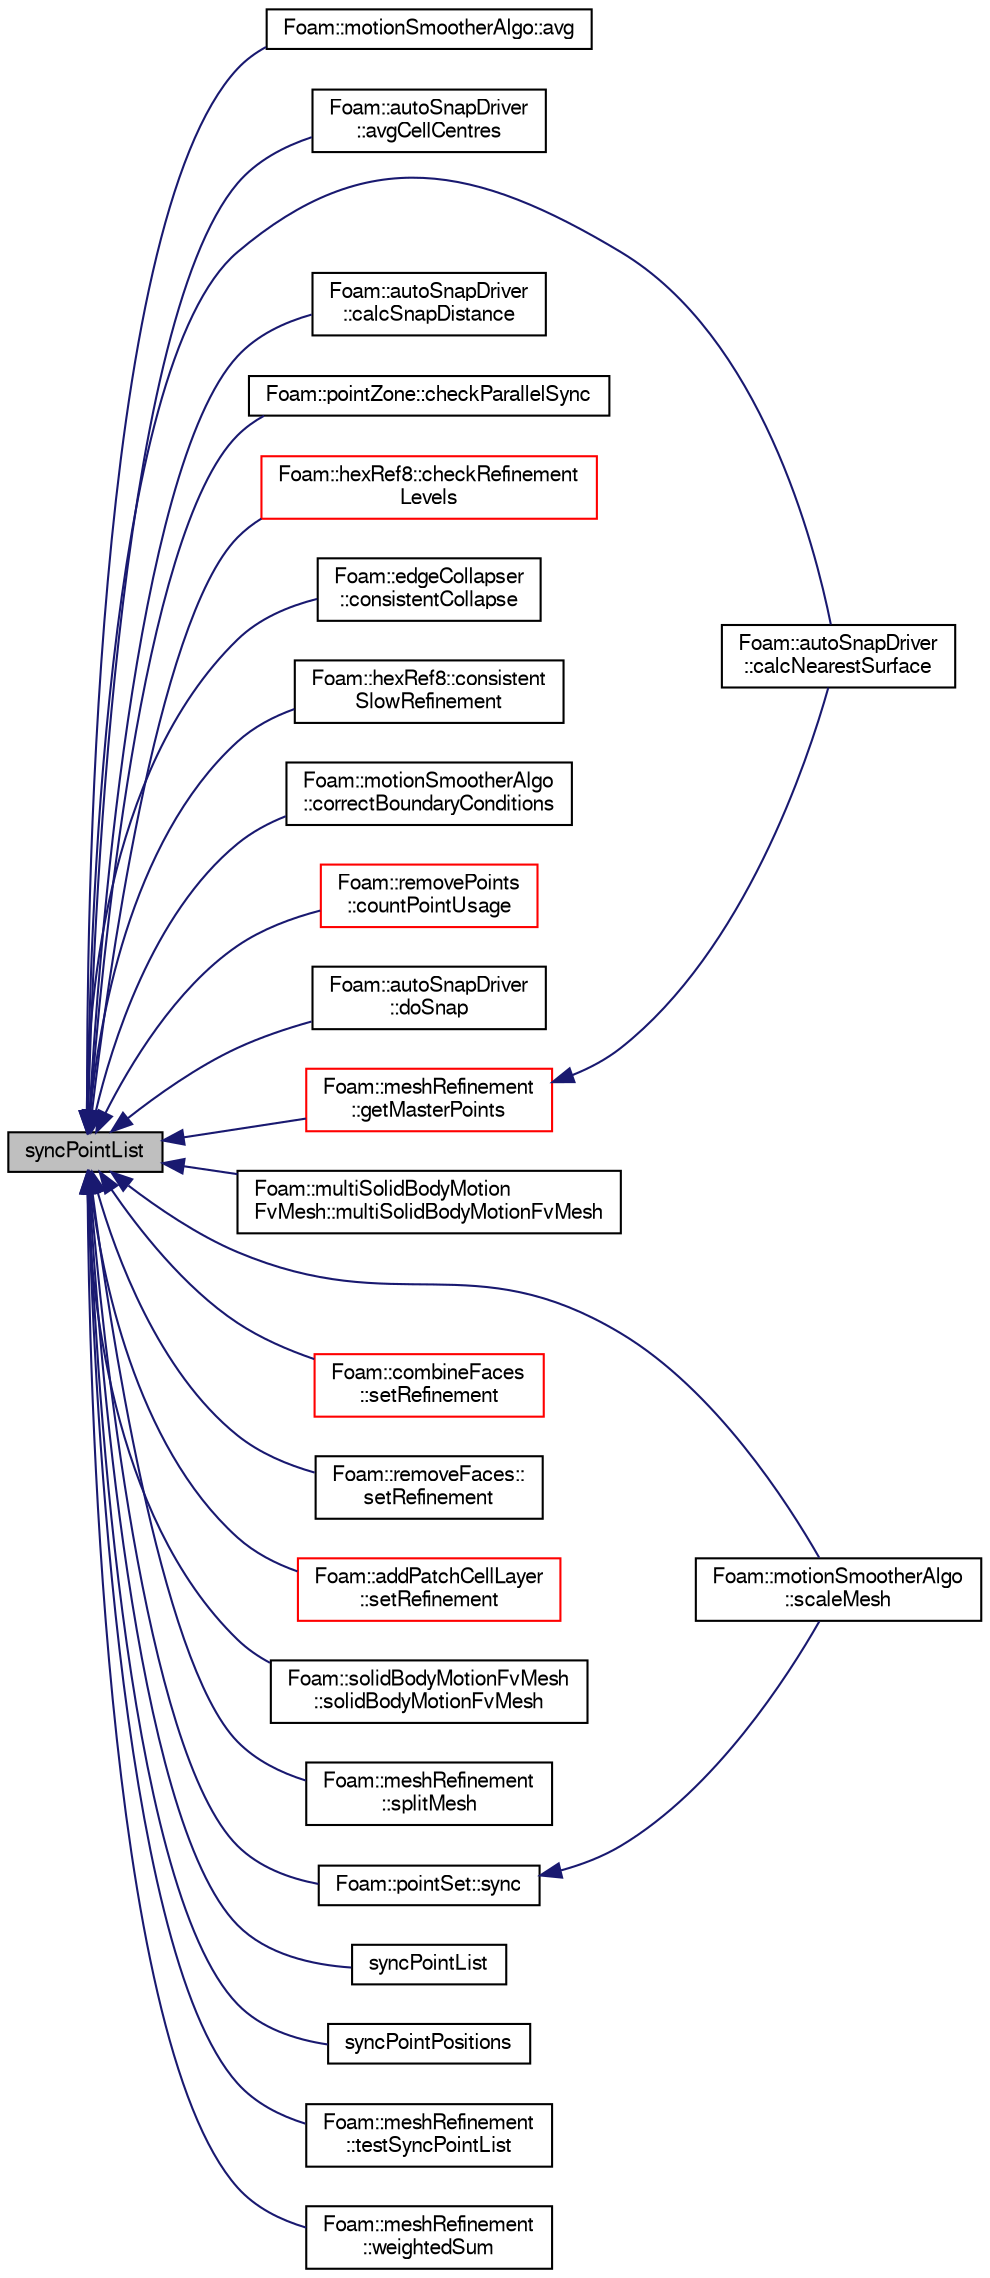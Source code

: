 digraph "syncPointList"
{
  bgcolor="transparent";
  edge [fontname="FreeSans",fontsize="10",labelfontname="FreeSans",labelfontsize="10"];
  node [fontname="FreeSans",fontsize="10",shape=record];
  rankdir="LR";
  Node1 [label="syncPointList",height=0.2,width=0.4,color="black", fillcolor="grey75", style="filled" fontcolor="black"];
  Node1 -> Node2 [dir="back",color="midnightblue",fontsize="10",style="solid",fontname="FreeSans"];
  Node2 [label="Foam::motionSmootherAlgo::avg",height=0.2,width=0.4,color="black",URL="$a01487.html#aa6f9c7ebb447ccec834e8f5689fdebb5"];
  Node1 -> Node3 [dir="back",color="midnightblue",fontsize="10",style="solid",fontname="FreeSans"];
  Node3 [label="Foam::autoSnapDriver\l::avgCellCentres",height=0.2,width=0.4,color="black",URL="$a00079.html#a9a5472df0725c810bc826b246e36068b",tooltip="Helper: calculate average cell centre per point. "];
  Node1 -> Node4 [dir="back",color="midnightblue",fontsize="10",style="solid",fontname="FreeSans"];
  Node4 [label="Foam::autoSnapDriver\l::calcNearestSurface",height=0.2,width=0.4,color="black",URL="$a00079.html#a0a334a64613ee0c208d8edf18306bcf2",tooltip="Per patch point calculate point on nearest surface. Set as. "];
  Node1 -> Node5 [dir="back",color="midnightblue",fontsize="10",style="solid",fontname="FreeSans"];
  Node5 [label="Foam::autoSnapDriver\l::calcSnapDistance",height=0.2,width=0.4,color="black",URL="$a00079.html#afd4d0bc8076355e778a983cde07f58af",tooltip="Calculate edge length per patch point. "];
  Node1 -> Node6 [dir="back",color="midnightblue",fontsize="10",style="solid",fontname="FreeSans"];
  Node6 [label="Foam::pointZone::checkParallelSync",height=0.2,width=0.4,color="black",URL="$a01849.html#a490c98638239707d88ebb005c84997cf",tooltip="Check whether zone is synchronised across coupled boundaries. Return. "];
  Node1 -> Node7 [dir="back",color="midnightblue",fontsize="10",style="solid",fontname="FreeSans"];
  Node7 [label="Foam::hexRef8::checkRefinement\lLevels",height=0.2,width=0.4,color="red",URL="$a00980.html#ab028a1a533caf17855cfb00260729f3c",tooltip="Debug: Check 2:1 consistency across faces. "];
  Node1 -> Node8 [dir="back",color="midnightblue",fontsize="10",style="solid",fontname="FreeSans"];
  Node8 [label="Foam::edgeCollapser\l::consistentCollapse",height=0.2,width=0.4,color="black",URL="$a00591.html#a70ec95413552469153a76deff350a0d5",tooltip="Ensure that the collapse is parallel consistent and update. "];
  Node1 -> Node9 [dir="back",color="midnightblue",fontsize="10",style="solid",fontname="FreeSans"];
  Node9 [label="Foam::hexRef8::consistent\lSlowRefinement",height=0.2,width=0.4,color="black",URL="$a00980.html#aeb54557fb67f4384c1d524d031d65e71",tooltip="Like consistentRefinement but slower: "];
  Node1 -> Node10 [dir="back",color="midnightblue",fontsize="10",style="solid",fontname="FreeSans"];
  Node10 [label="Foam::motionSmootherAlgo\l::correctBoundaryConditions",height=0.2,width=0.4,color="black",URL="$a01487.html#a05d184b200b1ed01aecb634089abaa9b",tooltip="Special correctBoundaryConditions which evaluates fixedValue. "];
  Node1 -> Node11 [dir="back",color="midnightblue",fontsize="10",style="solid",fontname="FreeSans"];
  Node11 [label="Foam::removePoints\l::countPointUsage",height=0.2,width=0.4,color="red",URL="$a02099.html#a6884eaacac39541b80b52140262aecdd",tooltip="Mark in pointCanBeDeleted the points that can be deleted. "];
  Node1 -> Node12 [dir="back",color="midnightblue",fontsize="10",style="solid",fontname="FreeSans"];
  Node12 [label="Foam::autoSnapDriver\l::doSnap",height=0.2,width=0.4,color="black",URL="$a00079.html#adf0870a8be4483ecdb73b26b20d027ee"];
  Node1 -> Node13 [dir="back",color="midnightblue",fontsize="10",style="solid",fontname="FreeSans"];
  Node13 [label="Foam::meshRefinement\l::getMasterPoints",height=0.2,width=0.4,color="red",URL="$a01428.html#ab7f36dd5e2a0f638f316332f5e355ea6",tooltip="Determine master point for subset of points. If coupled. "];
  Node13 -> Node4 [dir="back",color="midnightblue",fontsize="10",style="solid",fontname="FreeSans"];
  Node1 -> Node14 [dir="back",color="midnightblue",fontsize="10",style="solid",fontname="FreeSans"];
  Node14 [label="Foam::multiSolidBodyMotion\lFvMesh::multiSolidBodyMotionFvMesh",height=0.2,width=0.4,color="black",URL="$a01514.html#a51e921d3df17b3742d31ef77f0732942",tooltip="Construct from IOobject. "];
  Node1 -> Node15 [dir="back",color="midnightblue",fontsize="10",style="solid",fontname="FreeSans"];
  Node15 [label="Foam::motionSmootherAlgo\l::scaleMesh",height=0.2,width=0.4,color="black",URL="$a01487.html#a32bff44040e6dbc2f185cba89bcacd6d",tooltip="Move mesh with externally provided mesh constraints. "];
  Node1 -> Node16 [dir="back",color="midnightblue",fontsize="10",style="solid",fontname="FreeSans"];
  Node16 [label="Foam::combineFaces\l::setRefinement",height=0.2,width=0.4,color="red",URL="$a00307.html#a67d2bb0d6cac2b27ae250df417ef6942",tooltip="Play commands into polyTopoChange to combine faces. Gets. "];
  Node1 -> Node17 [dir="back",color="midnightblue",fontsize="10",style="solid",fontname="FreeSans"];
  Node17 [label="Foam::removeFaces::\lsetRefinement",height=0.2,width=0.4,color="black",URL="$a02096.html#ab93e03b88d5ddae1a2a9b101a73f01e6",tooltip="Play commands into polyTopoChange to remove faces. "];
  Node1 -> Node18 [dir="back",color="midnightblue",fontsize="10",style="solid",fontname="FreeSans"];
  Node18 [label="Foam::addPatchCellLayer\l::setRefinement",height=0.2,width=0.4,color="red",URL="$a00025.html#a9488cb0518f21b76444c508cc9658d64",tooltip="Play commands into polyTopoChange to create layers on top. "];
  Node1 -> Node19 [dir="back",color="midnightblue",fontsize="10",style="solid",fontname="FreeSans"];
  Node19 [label="Foam::solidBodyMotionFvMesh\l::solidBodyMotionFvMesh",height=0.2,width=0.4,color="black",URL="$a02298.html#af7e61ff685d96a6e136432a028e3e50d",tooltip="Construct from IOobject. "];
  Node1 -> Node20 [dir="back",color="midnightblue",fontsize="10",style="solid",fontname="FreeSans"];
  Node20 [label="Foam::meshRefinement\l::splitMesh",height=0.2,width=0.4,color="black",URL="$a01428.html#a08f4ea0b833b94c474aa41d492a55d31",tooltip="Split off (with optional buffer layers) unreachable areas. "];
  Node1 -> Node21 [dir="back",color="midnightblue",fontsize="10",style="solid",fontname="FreeSans"];
  Node21 [label="Foam::pointSet::sync",height=0.2,width=0.4,color="black",URL="$a01843.html#aa7fca4a1afef0062c91f4d1e3776659d",tooltip="Sync set across coupled patches. Adds coupled points to set. "];
  Node21 -> Node15 [dir="back",color="midnightblue",fontsize="10",style="solid",fontname="FreeSans"];
  Node1 -> Node22 [dir="back",color="midnightblue",fontsize="10",style="solid",fontname="FreeSans"];
  Node22 [label="syncPointList",height=0.2,width=0.4,color="black",URL="$a02474.html#ac6ac0d60ad15a1137fba0f7e76547562",tooltip="Synchronize values on all mesh points. "];
  Node1 -> Node23 [dir="back",color="midnightblue",fontsize="10",style="solid",fontname="FreeSans"];
  Node23 [label="syncPointPositions",height=0.2,width=0.4,color="black",URL="$a02474.html#ad18787220d4508b97d983b9ac033cffa",tooltip="Synchronize locations on all mesh points. "];
  Node1 -> Node24 [dir="back",color="midnightblue",fontsize="10",style="solid",fontname="FreeSans"];
  Node24 [label="Foam::meshRefinement\l::testSyncPointList",height=0.2,width=0.4,color="black",URL="$a01428.html#a2c3e9138ec97168cea89dfa75579ef77"];
  Node1 -> Node25 [dir="back",color="midnightblue",fontsize="10",style="solid",fontname="FreeSans"];
  Node25 [label="Foam::meshRefinement\l::weightedSum",height=0.2,width=0.4,color="black",URL="$a01428.html#afd1fa532ab6ec81dde2fafe9a3ba7430",tooltip="Helper: weighted sum (over all subset of mesh points) by. "];
}
